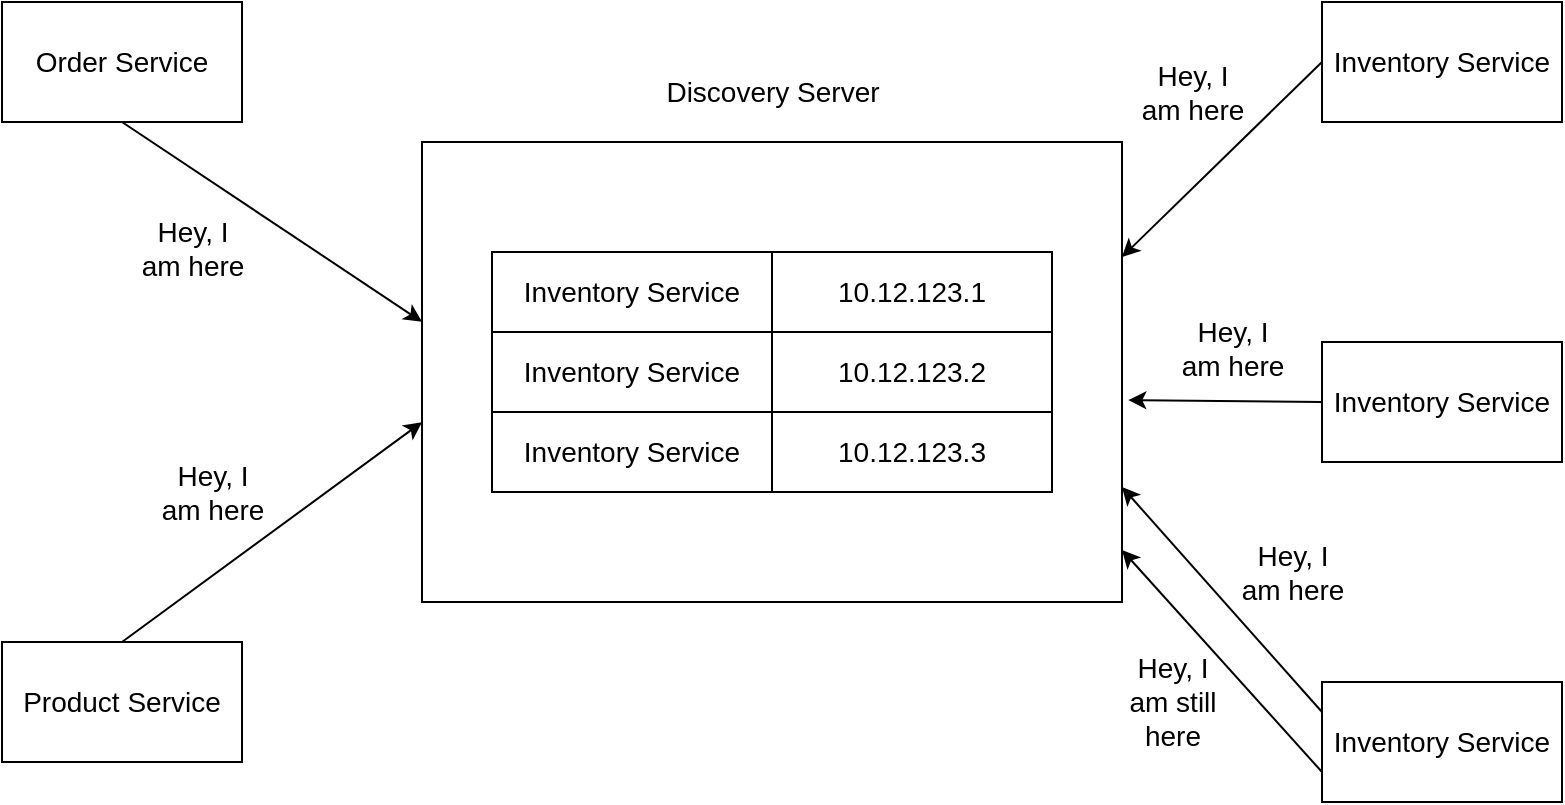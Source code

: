 <mxfile version="22.0.7" type="github" pages="3">
  <diagram name="Page-1" id="rm_7QO5DBMCNLok0F9Ff">
    <mxGraphModel dx="1040" dy="627" grid="1" gridSize="10" guides="1" tooltips="1" connect="1" arrows="1" fold="1" page="1" pageScale="1" pageWidth="827" pageHeight="1169" math="0" shadow="0">
      <root>
        <mxCell id="0" />
        <mxCell id="1" parent="0" />
        <mxCell id="T3WA5_LwOZM7rSGJBzHW-11" value="" style="rounded=0;whiteSpace=wrap;html=1;" vertex="1" parent="1">
          <mxGeometry x="230" y="100" width="350" height="230" as="geometry" />
        </mxCell>
        <mxCell id="T3WA5_LwOZM7rSGJBzHW-1" value="" style="shape=table;startSize=0;container=1;collapsible=0;childLayout=tableLayout;" vertex="1" parent="1">
          <mxGeometry x="265" y="155" width="280" height="120" as="geometry" />
        </mxCell>
        <mxCell id="T3WA5_LwOZM7rSGJBzHW-2" value="" style="shape=tableRow;horizontal=0;startSize=0;swimlaneHead=0;swimlaneBody=0;strokeColor=inherit;top=0;left=0;bottom=0;right=0;collapsible=0;dropTarget=0;fillColor=none;points=[[0,0.5],[1,0.5]];portConstraint=eastwest;" vertex="1" parent="T3WA5_LwOZM7rSGJBzHW-1">
          <mxGeometry width="280" height="40" as="geometry" />
        </mxCell>
        <mxCell id="T3WA5_LwOZM7rSGJBzHW-3" value="&lt;font style=&quot;font-size: 14px;&quot;&gt;Inventory Service&lt;/font&gt;" style="shape=partialRectangle;html=1;whiteSpace=wrap;connectable=0;strokeColor=inherit;overflow=hidden;fillColor=none;top=0;left=0;bottom=0;right=0;pointerEvents=1;" vertex="1" parent="T3WA5_LwOZM7rSGJBzHW-2">
          <mxGeometry width="140" height="40" as="geometry">
            <mxRectangle width="140" height="40" as="alternateBounds" />
          </mxGeometry>
        </mxCell>
        <mxCell id="T3WA5_LwOZM7rSGJBzHW-4" value="&lt;font style=&quot;font-size: 14px;&quot;&gt;10.12.123.1&lt;/font&gt;" style="shape=partialRectangle;html=1;whiteSpace=wrap;connectable=0;strokeColor=inherit;overflow=hidden;fillColor=none;top=0;left=0;bottom=0;right=0;pointerEvents=1;" vertex="1" parent="T3WA5_LwOZM7rSGJBzHW-2">
          <mxGeometry x="140" width="140" height="40" as="geometry">
            <mxRectangle width="140" height="40" as="alternateBounds" />
          </mxGeometry>
        </mxCell>
        <mxCell id="T3WA5_LwOZM7rSGJBzHW-5" value="" style="shape=tableRow;horizontal=0;startSize=0;swimlaneHead=0;swimlaneBody=0;strokeColor=inherit;top=0;left=0;bottom=0;right=0;collapsible=0;dropTarget=0;fillColor=none;points=[[0,0.5],[1,0.5]];portConstraint=eastwest;" vertex="1" parent="T3WA5_LwOZM7rSGJBzHW-1">
          <mxGeometry y="40" width="280" height="40" as="geometry" />
        </mxCell>
        <mxCell id="T3WA5_LwOZM7rSGJBzHW-6" value="&lt;font style=&quot;font-size: 14px;&quot;&gt;Inventory Service&lt;/font&gt;" style="shape=partialRectangle;html=1;whiteSpace=wrap;connectable=0;strokeColor=inherit;overflow=hidden;fillColor=none;top=0;left=0;bottom=0;right=0;pointerEvents=1;" vertex="1" parent="T3WA5_LwOZM7rSGJBzHW-5">
          <mxGeometry width="140" height="40" as="geometry">
            <mxRectangle width="140" height="40" as="alternateBounds" />
          </mxGeometry>
        </mxCell>
        <mxCell id="T3WA5_LwOZM7rSGJBzHW-7" value="&lt;font style=&quot;font-size: 14px;&quot;&gt;10.12.123.2&lt;/font&gt;" style="shape=partialRectangle;html=1;whiteSpace=wrap;connectable=0;strokeColor=inherit;overflow=hidden;fillColor=none;top=0;left=0;bottom=0;right=0;pointerEvents=1;" vertex="1" parent="T3WA5_LwOZM7rSGJBzHW-5">
          <mxGeometry x="140" width="140" height="40" as="geometry">
            <mxRectangle width="140" height="40" as="alternateBounds" />
          </mxGeometry>
        </mxCell>
        <mxCell id="T3WA5_LwOZM7rSGJBzHW-8" value="" style="shape=tableRow;horizontal=0;startSize=0;swimlaneHead=0;swimlaneBody=0;strokeColor=inherit;top=0;left=0;bottom=0;right=0;collapsible=0;dropTarget=0;fillColor=none;points=[[0,0.5],[1,0.5]];portConstraint=eastwest;" vertex="1" parent="T3WA5_LwOZM7rSGJBzHW-1">
          <mxGeometry y="80" width="280" height="40" as="geometry" />
        </mxCell>
        <mxCell id="T3WA5_LwOZM7rSGJBzHW-9" value="&lt;font style=&quot;font-size: 14px;&quot;&gt;Inventory Service&lt;/font&gt;" style="shape=partialRectangle;html=1;whiteSpace=wrap;connectable=0;strokeColor=inherit;overflow=hidden;fillColor=none;top=0;left=0;bottom=0;right=0;pointerEvents=1;" vertex="1" parent="T3WA5_LwOZM7rSGJBzHW-8">
          <mxGeometry width="140" height="40" as="geometry">
            <mxRectangle width="140" height="40" as="alternateBounds" />
          </mxGeometry>
        </mxCell>
        <mxCell id="T3WA5_LwOZM7rSGJBzHW-10" value="&lt;font style=&quot;font-size: 14px;&quot;&gt;10.12.123.3&lt;/font&gt;" style="shape=partialRectangle;html=1;whiteSpace=wrap;connectable=0;strokeColor=inherit;overflow=hidden;fillColor=none;top=0;left=0;bottom=0;right=0;pointerEvents=1;" vertex="1" parent="T3WA5_LwOZM7rSGJBzHW-8">
          <mxGeometry x="140" width="140" height="40" as="geometry">
            <mxRectangle width="140" height="40" as="alternateBounds" />
          </mxGeometry>
        </mxCell>
        <mxCell id="T3WA5_LwOZM7rSGJBzHW-12" value="&lt;font style=&quot;font-size: 14px;&quot;&gt;Discovery Server&lt;/font&gt;" style="text;html=1;align=center;verticalAlign=middle;resizable=0;points=[];autosize=1;strokeColor=none;fillColor=none;" vertex="1" parent="1">
          <mxGeometry x="340" y="60" width="130" height="30" as="geometry" />
        </mxCell>
        <mxCell id="T3WA5_LwOZM7rSGJBzHW-13" value="&lt;font style=&quot;font-size: 14px;&quot;&gt;Order Service&lt;/font&gt;" style="rounded=0;whiteSpace=wrap;html=1;" vertex="1" parent="1">
          <mxGeometry x="20" y="30" width="120" height="60" as="geometry" />
        </mxCell>
        <mxCell id="T3WA5_LwOZM7rSGJBzHW-14" value="&lt;font style=&quot;font-size: 14px;&quot;&gt;Product Service&lt;/font&gt;" style="rounded=0;whiteSpace=wrap;html=1;" vertex="1" parent="1">
          <mxGeometry x="20" y="350" width="120" height="60" as="geometry" />
        </mxCell>
        <mxCell id="T3WA5_LwOZM7rSGJBzHW-15" value="" style="endArrow=classic;html=1;rounded=0;exitX=0.5;exitY=1;exitDx=0;exitDy=0;entryX=0;entryY=0.391;entryDx=0;entryDy=0;entryPerimeter=0;" edge="1" parent="1" source="T3WA5_LwOZM7rSGJBzHW-13" target="T3WA5_LwOZM7rSGJBzHW-11">
          <mxGeometry width="50" height="50" relative="1" as="geometry">
            <mxPoint x="90" y="190" as="sourcePoint" />
            <mxPoint x="140" y="140" as="targetPoint" />
          </mxGeometry>
        </mxCell>
        <mxCell id="T3WA5_LwOZM7rSGJBzHW-16" value="" style="endArrow=classic;html=1;rounded=0;entryX=0;entryY=0.609;entryDx=0;entryDy=0;entryPerimeter=0;" edge="1" parent="1" target="T3WA5_LwOZM7rSGJBzHW-11">
          <mxGeometry width="50" height="50" relative="1" as="geometry">
            <mxPoint x="80" y="350" as="sourcePoint" />
            <mxPoint x="130" y="300" as="targetPoint" />
          </mxGeometry>
        </mxCell>
        <mxCell id="T3WA5_LwOZM7rSGJBzHW-17" value="&lt;font style=&quot;font-size: 14px;&quot;&gt;Hey, I&lt;br&gt;am here&lt;/font&gt;" style="text;html=1;align=center;verticalAlign=middle;resizable=0;points=[];autosize=1;strokeColor=none;fillColor=none;" vertex="1" parent="1">
          <mxGeometry x="80" y="128" width="70" height="50" as="geometry" />
        </mxCell>
        <mxCell id="T3WA5_LwOZM7rSGJBzHW-18" value="&lt;font style=&quot;font-size: 14px;&quot;&gt;Hey, I&lt;br&gt;am here&lt;/font&gt;" style="text;html=1;align=center;verticalAlign=middle;resizable=0;points=[];autosize=1;strokeColor=none;fillColor=none;" vertex="1" parent="1">
          <mxGeometry x="90" y="250" width="70" height="50" as="geometry" />
        </mxCell>
        <mxCell id="T3WA5_LwOZM7rSGJBzHW-19" value="&lt;font style=&quot;font-size: 14px;&quot;&gt;Inventory Service&lt;/font&gt;" style="rounded=0;whiteSpace=wrap;html=1;" vertex="1" parent="1">
          <mxGeometry x="680" y="30" width="120" height="60" as="geometry" />
        </mxCell>
        <mxCell id="T3WA5_LwOZM7rSGJBzHW-20" value="&lt;font style=&quot;font-size: 14px;&quot;&gt;Inventory Service&lt;/font&gt;" style="rounded=0;whiteSpace=wrap;html=1;" vertex="1" parent="1">
          <mxGeometry x="680" y="200" width="120" height="60" as="geometry" />
        </mxCell>
        <mxCell id="T3WA5_LwOZM7rSGJBzHW-21" value="&lt;font style=&quot;font-size: 14px;&quot;&gt;Inventory Service&lt;/font&gt;" style="rounded=0;whiteSpace=wrap;html=1;" vertex="1" parent="1">
          <mxGeometry x="680" y="370" width="120" height="60" as="geometry" />
        </mxCell>
        <mxCell id="T3WA5_LwOZM7rSGJBzHW-22" value="" style="endArrow=classic;html=1;rounded=0;exitX=0;exitY=0.5;exitDx=0;exitDy=0;entryX=1;entryY=0.25;entryDx=0;entryDy=0;" edge="1" parent="1" source="T3WA5_LwOZM7rSGJBzHW-19" target="T3WA5_LwOZM7rSGJBzHW-11">
          <mxGeometry width="50" height="50" relative="1" as="geometry">
            <mxPoint x="630" y="190" as="sourcePoint" />
            <mxPoint x="680" y="140" as="targetPoint" />
          </mxGeometry>
        </mxCell>
        <mxCell id="T3WA5_LwOZM7rSGJBzHW-24" value="" style="endArrow=classic;html=1;rounded=0;exitX=0;exitY=0.5;exitDx=0;exitDy=0;entryX=1.009;entryY=0.561;entryDx=0;entryDy=0;entryPerimeter=0;" edge="1" parent="1" source="T3WA5_LwOZM7rSGJBzHW-20" target="T3WA5_LwOZM7rSGJBzHW-11">
          <mxGeometry width="50" height="50" relative="1" as="geometry">
            <mxPoint x="620" y="310" as="sourcePoint" />
            <mxPoint x="590" y="230" as="targetPoint" />
          </mxGeometry>
        </mxCell>
        <mxCell id="T3WA5_LwOZM7rSGJBzHW-25" value="" style="endArrow=classic;html=1;rounded=0;exitX=0;exitY=0.25;exitDx=0;exitDy=0;entryX=1;entryY=0.75;entryDx=0;entryDy=0;" edge="1" parent="1" source="T3WA5_LwOZM7rSGJBzHW-21" target="T3WA5_LwOZM7rSGJBzHW-11">
          <mxGeometry width="50" height="50" relative="1" as="geometry">
            <mxPoint x="590" y="380" as="sourcePoint" />
            <mxPoint x="640" y="330" as="targetPoint" />
          </mxGeometry>
        </mxCell>
        <mxCell id="T3WA5_LwOZM7rSGJBzHW-26" value="&lt;font style=&quot;font-size: 14px;&quot;&gt;Hey, I&lt;br&gt;am here&lt;/font&gt;" style="text;html=1;align=center;verticalAlign=middle;resizable=0;points=[];autosize=1;strokeColor=none;fillColor=none;" vertex="1" parent="1">
          <mxGeometry x="580" y="50" width="70" height="50" as="geometry" />
        </mxCell>
        <mxCell id="T3WA5_LwOZM7rSGJBzHW-27" value="&lt;font style=&quot;font-size: 14px;&quot;&gt;Hey, I&lt;br&gt;am here&lt;/font&gt;" style="text;html=1;align=center;verticalAlign=middle;resizable=0;points=[];autosize=1;strokeColor=none;fillColor=none;" vertex="1" parent="1">
          <mxGeometry x="630" y="290" width="70" height="50" as="geometry" />
        </mxCell>
        <mxCell id="T3WA5_LwOZM7rSGJBzHW-28" value="&lt;font style=&quot;font-size: 14px;&quot;&gt;Hey, I&lt;br&gt;am here&lt;/font&gt;" style="text;html=1;align=center;verticalAlign=middle;resizable=0;points=[];autosize=1;strokeColor=none;fillColor=none;" vertex="1" parent="1">
          <mxGeometry x="600" y="178" width="70" height="50" as="geometry" />
        </mxCell>
        <mxCell id="T3WA5_LwOZM7rSGJBzHW-29" value="" style="endArrow=classic;html=1;rounded=0;exitX=0;exitY=0.75;exitDx=0;exitDy=0;entryX=1;entryY=0.887;entryDx=0;entryDy=0;entryPerimeter=0;" edge="1" parent="1" source="T3WA5_LwOZM7rSGJBzHW-21" target="T3WA5_LwOZM7rSGJBzHW-11">
          <mxGeometry width="50" height="50" relative="1" as="geometry">
            <mxPoint x="520" y="420" as="sourcePoint" />
            <mxPoint x="540" y="370" as="targetPoint" />
          </mxGeometry>
        </mxCell>
        <mxCell id="T3WA5_LwOZM7rSGJBzHW-30" value="&lt;font style=&quot;font-size: 14px;&quot;&gt;Hey, I&lt;br&gt;am still&lt;br&gt;here&lt;br&gt;&lt;/font&gt;" style="text;html=1;align=center;verticalAlign=middle;resizable=0;points=[];autosize=1;strokeColor=none;fillColor=none;" vertex="1" parent="1">
          <mxGeometry x="570" y="350" width="70" height="60" as="geometry" />
        </mxCell>
      </root>
    </mxGraphModel>
  </diagram>
  <diagram id="v3joR6ciTDWKAq6qdvqC" name="Page-2">
    <mxGraphModel dx="1040" dy="627" grid="1" gridSize="10" guides="1" tooltips="1" connect="1" arrows="1" fold="1" page="1" pageScale="1" pageWidth="827" pageHeight="1169" math="0" shadow="0">
      <root>
        <mxCell id="0" />
        <mxCell id="1" parent="0" />
        <mxCell id="uwTVkD9b8CHtiVBA_DjJ-1" value="" style="rounded=0;whiteSpace=wrap;html=1;" vertex="1" parent="1">
          <mxGeometry x="500" y="80" width="220" height="200" as="geometry" />
        </mxCell>
        <mxCell id="uwTVkD9b8CHtiVBA_DjJ-2" value="" style="shape=image;html=1;verticalAlign=top;verticalLabelPosition=bottom;labelBackgroundColor=#ffffff;imageAspect=0;aspect=fixed;image=https://cdn2.iconfinder.com/data/icons/boxicons-logos/24/bxl-spring-boot-128.png" vertex="1" parent="1">
          <mxGeometry x="570" y="120" width="80" height="80" as="geometry" />
        </mxCell>
        <mxCell id="uwTVkD9b8CHtiVBA_DjJ-3" value="&lt;font style=&quot;font-size: 14px;&quot;&gt;Discovery Server&lt;/font&gt;" style="text;html=1;align=center;verticalAlign=middle;resizable=0;points=[];autosize=1;strokeColor=none;fillColor=none;" vertex="1" parent="1">
          <mxGeometry x="545" y="200" width="130" height="30" as="geometry" />
        </mxCell>
        <mxCell id="uwTVkD9b8CHtiVBA_DjJ-6" value="&lt;font style=&quot;font-size: 14px;&quot;&gt;Order Service&lt;/font&gt;" style="rounded=0;whiteSpace=wrap;html=1;" vertex="1" parent="1">
          <mxGeometry x="120" y="150" width="120" height="60" as="geometry" />
        </mxCell>
        <mxCell id="uwTVkD9b8CHtiVBA_DjJ-7" value="" style="endArrow=classic;html=1;rounded=0;exitX=1.008;exitY=0.15;exitDx=0;exitDy=0;exitPerimeter=0;entryX=-0.009;entryY=0.4;entryDx=0;entryDy=0;entryPerimeter=0;" edge="1" parent="1" source="uwTVkD9b8CHtiVBA_DjJ-6" target="uwTVkD9b8CHtiVBA_DjJ-1">
          <mxGeometry width="50" height="50" relative="1" as="geometry">
            <mxPoint x="390" y="240" as="sourcePoint" />
            <mxPoint x="440" y="190" as="targetPoint" />
          </mxGeometry>
        </mxCell>
        <mxCell id="uwTVkD9b8CHtiVBA_DjJ-8" value="&lt;font style=&quot;font-size: 14px;&quot;&gt;1. Where can I find&lt;br&gt;Inventory Service?&lt;/font&gt;" style="text;html=1;align=center;verticalAlign=middle;resizable=0;points=[];autosize=1;strokeColor=none;fillColor=none;" vertex="1" parent="1">
          <mxGeometry x="290" y="110" width="140" height="50" as="geometry" />
        </mxCell>
        <mxCell id="uwTVkD9b8CHtiVBA_DjJ-10" value="" style="endArrow=classic;html=1;rounded=0;exitX=-0.005;exitY=0.6;exitDx=0;exitDy=0;exitPerimeter=0;" edge="1" parent="1" source="uwTVkD9b8CHtiVBA_DjJ-1">
          <mxGeometry width="50" height="50" relative="1" as="geometry">
            <mxPoint x="390" y="240" as="sourcePoint" />
            <mxPoint x="240" y="200" as="targetPoint" />
          </mxGeometry>
        </mxCell>
        <mxCell id="uwTVkD9b8CHtiVBA_DjJ-11" value="&lt;font style=&quot;font-size: 14px;&quot;&gt;2. Here you go&lt;/font&gt;" style="text;html=1;align=center;verticalAlign=middle;resizable=0;points=[];autosize=1;strokeColor=none;fillColor=none;" vertex="1" parent="1">
          <mxGeometry x="300" y="200" width="120" height="30" as="geometry" />
        </mxCell>
        <mxCell id="uwTVkD9b8CHtiVBA_DjJ-12" value="&lt;font style=&quot;font-size: 14px;&quot;&gt;Inventory Service&lt;/font&gt;" style="rounded=0;whiteSpace=wrap;html=1;" vertex="1" parent="1">
          <mxGeometry x="360" y="390" width="120" height="60" as="geometry" />
        </mxCell>
        <mxCell id="uwTVkD9b8CHtiVBA_DjJ-13" value="" style="endArrow=classic;html=1;rounded=0;exitX=0.5;exitY=1;exitDx=0;exitDy=0;entryX=0;entryY=0.5;entryDx=0;entryDy=0;" edge="1" parent="1" source="uwTVkD9b8CHtiVBA_DjJ-6" target="uwTVkD9b8CHtiVBA_DjJ-12">
          <mxGeometry width="50" height="50" relative="1" as="geometry">
            <mxPoint x="220" y="320" as="sourcePoint" />
            <mxPoint x="270" y="270" as="targetPoint" />
          </mxGeometry>
        </mxCell>
        <mxCell id="uwTVkD9b8CHtiVBA_DjJ-14" value="&lt;font style=&quot;font-size: 14px;&quot;&gt;3. Hey, quick, tell me the&lt;br&gt;inventory of iphone-13&lt;/font&gt;" style="text;html=1;align=center;verticalAlign=middle;resizable=0;points=[];autosize=1;strokeColor=none;fillColor=none;" vertex="1" parent="1">
          <mxGeometry x="90" y="320" width="180" height="50" as="geometry" />
        </mxCell>
      </root>
    </mxGraphModel>
  </diagram>
  <diagram id="L8xKL2mlL4pQUcYJ3TsP" name="Page-3">
    <mxGraphModel dx="1040" dy="627" grid="1" gridSize="10" guides="1" tooltips="1" connect="1" arrows="1" fold="1" page="1" pageScale="1" pageWidth="827" pageHeight="1169" math="0" shadow="0">
      <root>
        <mxCell id="0" />
        <mxCell id="1" parent="0" />
        <mxCell id="SofeYgt95Fi15Hm00KRK-1" value="" style="rounded=0;whiteSpace=wrap;html=1;" vertex="1" parent="1">
          <mxGeometry x="40" y="80" width="220" height="200" as="geometry" />
        </mxCell>
        <mxCell id="SofeYgt95Fi15Hm00KRK-2" value="" style="shape=image;html=1;verticalAlign=top;verticalLabelPosition=bottom;labelBackgroundColor=#ffffff;imageAspect=0;aspect=fixed;image=https://cdn2.iconfinder.com/data/icons/boxicons-logos/24/bxl-spring-boot-128.png" vertex="1" parent="1">
          <mxGeometry x="110" y="120" width="80" height="80" as="geometry" />
        </mxCell>
        <mxCell id="SofeYgt95Fi15Hm00KRK-3" value="&lt;font style=&quot;font-size: 18px;&quot;&gt;Discovery Server&lt;/font&gt;" style="text;html=1;align=center;verticalAlign=middle;resizable=0;points=[];autosize=1;strokeColor=none;fillColor=none;" vertex="1" parent="1">
          <mxGeometry x="70" y="195" width="160" height="40" as="geometry" />
        </mxCell>
        <mxCell id="hiuGgc2RWwCX5t7e8v5n-1" value="" style="rounded=0;whiteSpace=wrap;html=1;" vertex="1" parent="1">
          <mxGeometry x="420" y="42.5" width="350" height="275" as="geometry" />
        </mxCell>
        <mxCell id="hiuGgc2RWwCX5t7e8v5n-2" value="" style="shape=table;startSize=0;container=1;collapsible=0;childLayout=tableLayout;" vertex="1" parent="1">
          <mxGeometry x="470" y="180" width="250" height="120" as="geometry" />
        </mxCell>
        <mxCell id="hiuGgc2RWwCX5t7e8v5n-3" value="" style="shape=tableRow;horizontal=0;startSize=0;swimlaneHead=0;swimlaneBody=0;strokeColor=inherit;top=0;left=0;bottom=0;right=0;collapsible=0;dropTarget=0;fillColor=none;points=[[0,0.5],[1,0.5]];portConstraint=eastwest;" vertex="1" parent="hiuGgc2RWwCX5t7e8v5n-2">
          <mxGeometry width="250" height="40" as="geometry" />
        </mxCell>
        <mxCell id="hiuGgc2RWwCX5t7e8v5n-4" value="&lt;font style=&quot;font-size: 14px;&quot;&gt;Inventory Service&lt;/font&gt;" style="shape=partialRectangle;html=1;whiteSpace=wrap;connectable=0;strokeColor=inherit;overflow=hidden;fillColor=none;top=0;left=0;bottom=0;right=0;pointerEvents=1;" vertex="1" parent="hiuGgc2RWwCX5t7e8v5n-3">
          <mxGeometry width="125" height="40" as="geometry">
            <mxRectangle width="125" height="40" as="alternateBounds" />
          </mxGeometry>
        </mxCell>
        <mxCell id="hiuGgc2RWwCX5t7e8v5n-5" value="&lt;font style=&quot;font-size: 14px;&quot;&gt;10.12.123.1&lt;/font&gt;" style="shape=partialRectangle;html=1;whiteSpace=wrap;connectable=0;strokeColor=inherit;overflow=hidden;fillColor=none;top=0;left=0;bottom=0;right=0;pointerEvents=1;" vertex="1" parent="hiuGgc2RWwCX5t7e8v5n-3">
          <mxGeometry x="125" width="125" height="40" as="geometry">
            <mxRectangle width="125" height="40" as="alternateBounds" />
          </mxGeometry>
        </mxCell>
        <mxCell id="hiuGgc2RWwCX5t7e8v5n-6" value="" style="shape=tableRow;horizontal=0;startSize=0;swimlaneHead=0;swimlaneBody=0;strokeColor=inherit;top=0;left=0;bottom=0;right=0;collapsible=0;dropTarget=0;fillColor=none;points=[[0,0.5],[1,0.5]];portConstraint=eastwest;" vertex="1" parent="hiuGgc2RWwCX5t7e8v5n-2">
          <mxGeometry y="40" width="250" height="40" as="geometry" />
        </mxCell>
        <mxCell id="hiuGgc2RWwCX5t7e8v5n-7" value="&lt;font style=&quot;font-size: 14px;&quot;&gt;Inventory Service&lt;/font&gt;" style="shape=partialRectangle;html=1;whiteSpace=wrap;connectable=0;strokeColor=inherit;overflow=hidden;fillColor=none;top=0;left=0;bottom=0;right=0;pointerEvents=1;" vertex="1" parent="hiuGgc2RWwCX5t7e8v5n-6">
          <mxGeometry width="125" height="40" as="geometry">
            <mxRectangle width="125" height="40" as="alternateBounds" />
          </mxGeometry>
        </mxCell>
        <mxCell id="hiuGgc2RWwCX5t7e8v5n-8" value="&lt;font style=&quot;font-size: 14px;&quot;&gt;10.12.123.2&lt;/font&gt;" style="shape=partialRectangle;html=1;whiteSpace=wrap;connectable=0;strokeColor=inherit;overflow=hidden;fillColor=none;top=0;left=0;bottom=0;right=0;pointerEvents=1;" vertex="1" parent="hiuGgc2RWwCX5t7e8v5n-6">
          <mxGeometry x="125" width="125" height="40" as="geometry">
            <mxRectangle width="125" height="40" as="alternateBounds" />
          </mxGeometry>
        </mxCell>
        <mxCell id="hiuGgc2RWwCX5t7e8v5n-9" value="" style="shape=tableRow;horizontal=0;startSize=0;swimlaneHead=0;swimlaneBody=0;strokeColor=inherit;top=0;left=0;bottom=0;right=0;collapsible=0;dropTarget=0;fillColor=none;points=[[0,0.5],[1,0.5]];portConstraint=eastwest;" vertex="1" parent="hiuGgc2RWwCX5t7e8v5n-2">
          <mxGeometry y="80" width="250" height="40" as="geometry" />
        </mxCell>
        <mxCell id="hiuGgc2RWwCX5t7e8v5n-10" value="&lt;font style=&quot;font-size: 14px;&quot;&gt;Inventory Service&lt;/font&gt;" style="shape=partialRectangle;html=1;whiteSpace=wrap;connectable=0;strokeColor=inherit;overflow=hidden;fillColor=none;top=0;left=0;bottom=0;right=0;pointerEvents=1;" vertex="1" parent="hiuGgc2RWwCX5t7e8v5n-9">
          <mxGeometry width="125" height="40" as="geometry">
            <mxRectangle width="125" height="40" as="alternateBounds" />
          </mxGeometry>
        </mxCell>
        <mxCell id="hiuGgc2RWwCX5t7e8v5n-11" value="&lt;font style=&quot;font-size: 14px;&quot;&gt;10.12.123.3&lt;/font&gt;" style="shape=partialRectangle;html=1;whiteSpace=wrap;connectable=0;strokeColor=inherit;overflow=hidden;fillColor=none;top=0;left=0;bottom=0;right=0;pointerEvents=1;" vertex="1" parent="hiuGgc2RWwCX5t7e8v5n-9">
          <mxGeometry x="125" width="125" height="40" as="geometry">
            <mxRectangle width="125" height="40" as="alternateBounds" />
          </mxGeometry>
        </mxCell>
        <mxCell id="hiuGgc2RWwCX5t7e8v5n-12" value="&lt;font style=&quot;font-size: 14px;&quot;&gt;Microservice&lt;/font&gt;" style="rounded=0;whiteSpace=wrap;html=1;" vertex="1" parent="1">
          <mxGeometry x="535" y="110" width="120" height="60" as="geometry" />
        </mxCell>
        <mxCell id="hiuGgc2RWwCX5t7e8v5n-15" value="&lt;font style=&quot;font-size: 18px;&quot;&gt;Client&lt;/font&gt;" style="text;html=1;align=center;verticalAlign=middle;resizable=0;points=[];autosize=1;strokeColor=none;fillColor=none;" vertex="1" parent="1">
          <mxGeometry x="560" y="60" width="70" height="40" as="geometry" />
        </mxCell>
        <mxCell id="hiuGgc2RWwCX5t7e8v5n-16" value="" style="endArrow=classic;html=1;rounded=0;exitX=0;exitY=0.25;exitDx=0;exitDy=0;" edge="1" parent="1" source="hiuGgc2RWwCX5t7e8v5n-12">
          <mxGeometry width="50" height="50" relative="1" as="geometry">
            <mxPoint x="350" y="230" as="sourcePoint" />
            <mxPoint x="260" y="125" as="targetPoint" />
          </mxGeometry>
        </mxCell>
        <mxCell id="hiuGgc2RWwCX5t7e8v5n-18" value="" style="endArrow=classic;html=1;rounded=0;entryX=0;entryY=0.75;entryDx=0;entryDy=0;" edge="1" parent="1" target="hiuGgc2RWwCX5t7e8v5n-12">
          <mxGeometry width="50" height="50" relative="1" as="geometry">
            <mxPoint x="260" y="155" as="sourcePoint" />
            <mxPoint x="400" y="180" as="targetPoint" />
          </mxGeometry>
        </mxCell>
        <mxCell id="zCAM6ierpyBiNxQ_PyC--1" value="&lt;font style=&quot;font-size: 14px;&quot;&gt;Hey, I&lt;br&gt;am here&lt;/font&gt;" style="text;html=1;align=center;verticalAlign=middle;resizable=0;points=[];autosize=1;strokeColor=none;fillColor=none;" vertex="1" parent="1">
          <mxGeometry x="304" y="80" width="70" height="50" as="geometry" />
        </mxCell>
        <mxCell id="zCAM6ierpyBiNxQ_PyC--2" value="&lt;font style=&quot;font-size: 14px;&quot;&gt;Here, is the registry,&lt;br&gt;store it&lt;/font&gt;" style="text;html=1;align=center;verticalAlign=middle;resizable=0;points=[];autosize=1;strokeColor=none;fillColor=none;" vertex="1" parent="1">
          <mxGeometry x="264" y="155" width="150" height="50" as="geometry" />
        </mxCell>
      </root>
    </mxGraphModel>
  </diagram>
</mxfile>
